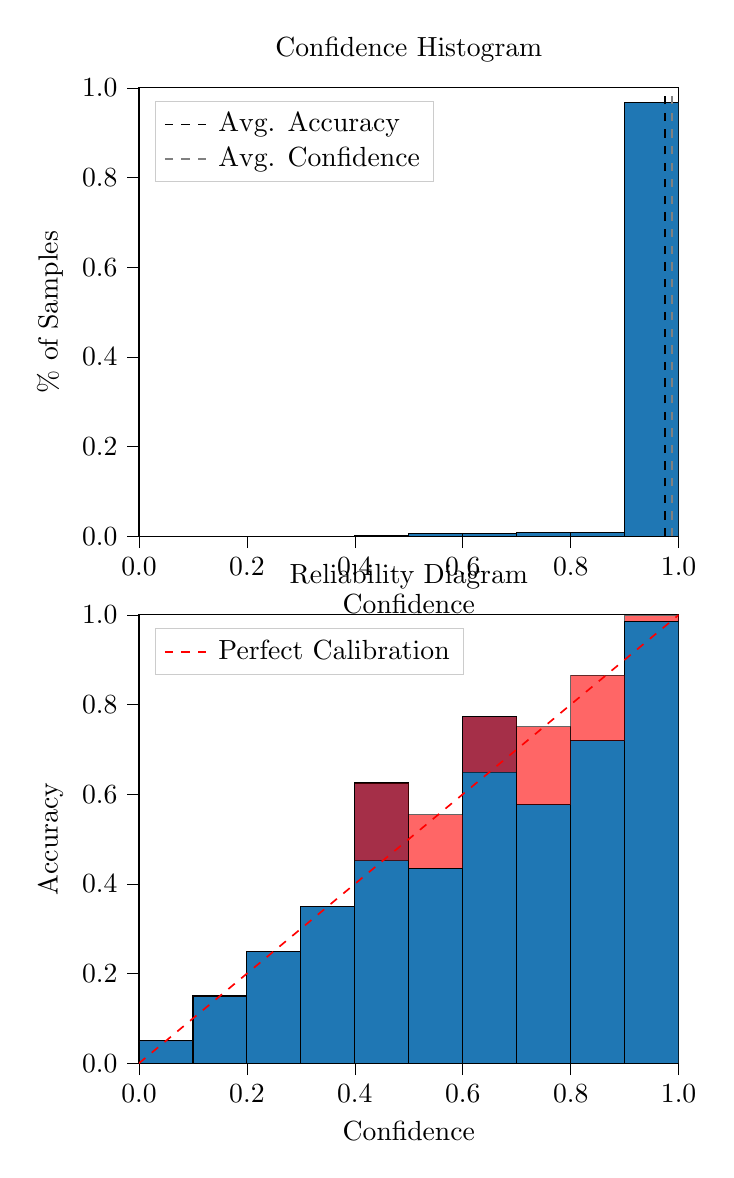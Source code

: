 % This file was created by tikzplotlib v0.9.8.
\begin{tikzpicture}

\definecolor{color0}{rgb}{0.122,0.467,0.706}

\begin{groupplot}[group style={group size=1 by 2}]
\nextgroupplot[
legend cell align={left},
legend style={
  fill opacity=0.8,
  draw opacity=1,
  text opacity=1,
  at={(0.03,0.97)},
  anchor=north west,
  draw=white!80!black
},
tick align=outside,
tick pos=left,
title={Confidence Histogram},
x grid style={white!69.02!black},
xlabel={Confidence},
xmin=0, xmax=1,
xtick style={color=black},
xtick={0,0.2,0.4,0.6,0.8,1},
xticklabels={0.0,0.2,0.4,0.6,0.8,1.0},
y grid style={white!69.02!black},
ylabel={\% of Samples},
ymin=0, ymax=1,
ytick style={color=black},
ytick={0,0.2,0.4,0.6,0.8,1},
yticklabels={0.0,0.2,0.4,0.6,0.8,1.0}
]
\draw[draw=black,fill=color0] (axis cs:-6.939e-18,0) rectangle (axis cs:0.1,0);
\draw[draw=black,fill=color0] (axis cs:0.1,0) rectangle (axis cs:0.2,0);
\draw[draw=black,fill=color0] (axis cs:0.2,0) rectangle (axis cs:0.3,0);
\draw[draw=black,fill=color0] (axis cs:0.3,0) rectangle (axis cs:0.4,0);
\draw[draw=black,fill=color0] (axis cs:0.4,0) rectangle (axis cs:0.5,0.002);
\draw[draw=black,fill=color0] (axis cs:0.5,0) rectangle (axis cs:0.6,0.007);
\draw[draw=black,fill=color0] (axis cs:0.6,0) rectangle (axis cs:0.7,0.006);
\draw[draw=black,fill=color0] (axis cs:0.7,0) rectangle (axis cs:0.8,0.008);
\draw[draw=black,fill=color0] (axis cs:0.8,0) rectangle (axis cs:0.9,0.009);
\draw[draw=black,fill=color0] (axis cs:0.9,0) rectangle (axis cs:1,0.968);
\addplot [semithick, black, dashed]
table {%
0.975 0
0.975 1
};
\addlegendentry{Avg. Accuracy}
\addplot [semithick, white!50.196!black, dashed]
table {%
0.988 0
0.988 1
};
\addlegendentry{Avg. Confidence}

\nextgroupplot[
legend cell align={left},
legend style={
  fill opacity=0.8,
  draw opacity=1,
  text opacity=1,
  at={(0.03,0.97)},
  anchor=north west,
  draw=white!80!black
},
tick align=outside,
tick pos=left,
title={Reliability Diagram},
x grid style={white!69.02!black},
xlabel={Confidence},
xmin=0, xmax=1,
xtick style={color=black},
xtick={0,0.2,0.4,0.6,0.8,1},
xticklabels={0.0,0.2,0.4,0.6,0.8,1.0},
y grid style={white!69.02!black},
ylabel={Accuracy},
ymin=0, ymax=1,
ytick style={color=black},
ytick={0,0.2,0.4,0.6,0.8,1},
yticklabels={0.0,0.2,0.4,0.6,0.8,1.0}
]
\draw[draw=black,fill=color0] (axis cs:-6.939e-18,0) rectangle (axis cs:0.1,0.05);
\draw[draw=black,fill=color0] (axis cs:0.1,0) rectangle (axis cs:0.2,0.15);
\draw[draw=black,fill=color0] (axis cs:0.2,0) rectangle (axis cs:0.3,0.25);
\draw[draw=black,fill=color0] (axis cs:0.3,0) rectangle (axis cs:0.4,0.35);
\draw[draw=black,fill=color0] (axis cs:0.4,0) rectangle (axis cs:0.5,0.625);
\draw[draw=black,fill=color0] (axis cs:0.5,0) rectangle (axis cs:0.6,0.435);
\draw[draw=black,fill=color0] (axis cs:0.6,0) rectangle (axis cs:0.7,0.773);
\draw[draw=black,fill=color0] (axis cs:0.7,0) rectangle (axis cs:0.8,0.577);
\draw[draw=black,fill=color0] (axis cs:0.8,0) rectangle (axis cs:0.9,0.719);
\draw[draw=black,fill=color0] (axis cs:0.9,0) rectangle (axis cs:1,0.986);
\draw[draw=black,fill=red,opacity=0.6] (axis cs:-6.939e-18,0.05) rectangle (axis cs:0.1,0.05);
\draw[draw=black,fill=red,opacity=0.6] (axis cs:0.1,0.15) rectangle (axis cs:0.2,0.15);
\draw[draw=black,fill=red,opacity=0.6] (axis cs:0.2,0.25) rectangle (axis cs:0.3,0.25);
\draw[draw=black,fill=red,opacity=0.6] (axis cs:0.3,0.35) rectangle (axis cs:0.4,0.35);
\draw[draw=black,fill=red,opacity=0.6] (axis cs:0.4,0.625) rectangle (axis cs:0.5,0.452);
\draw[draw=black,fill=red,opacity=0.6] (axis cs:0.5,0.435) rectangle (axis cs:0.6,0.554);
\draw[draw=black,fill=red,opacity=0.6] (axis cs:0.6,0.773) rectangle (axis cs:0.7,0.649);
\draw[draw=black,fill=red,opacity=0.6] (axis cs:0.7,0.577) rectangle (axis cs:0.8,0.751);
\draw[draw=black,fill=red,opacity=0.6] (axis cs:0.8,0.719) rectangle (axis cs:0.9,0.865);
\draw[draw=black,fill=red,opacity=0.6] (axis cs:0.9,0.986) rectangle (axis cs:1,0.998);
\addplot [semithick, red, dashed]
table {%
0 0
1 1
};
\addlegendentry{Perfect Calibration}
\end{groupplot}

\end{tikzpicture}
